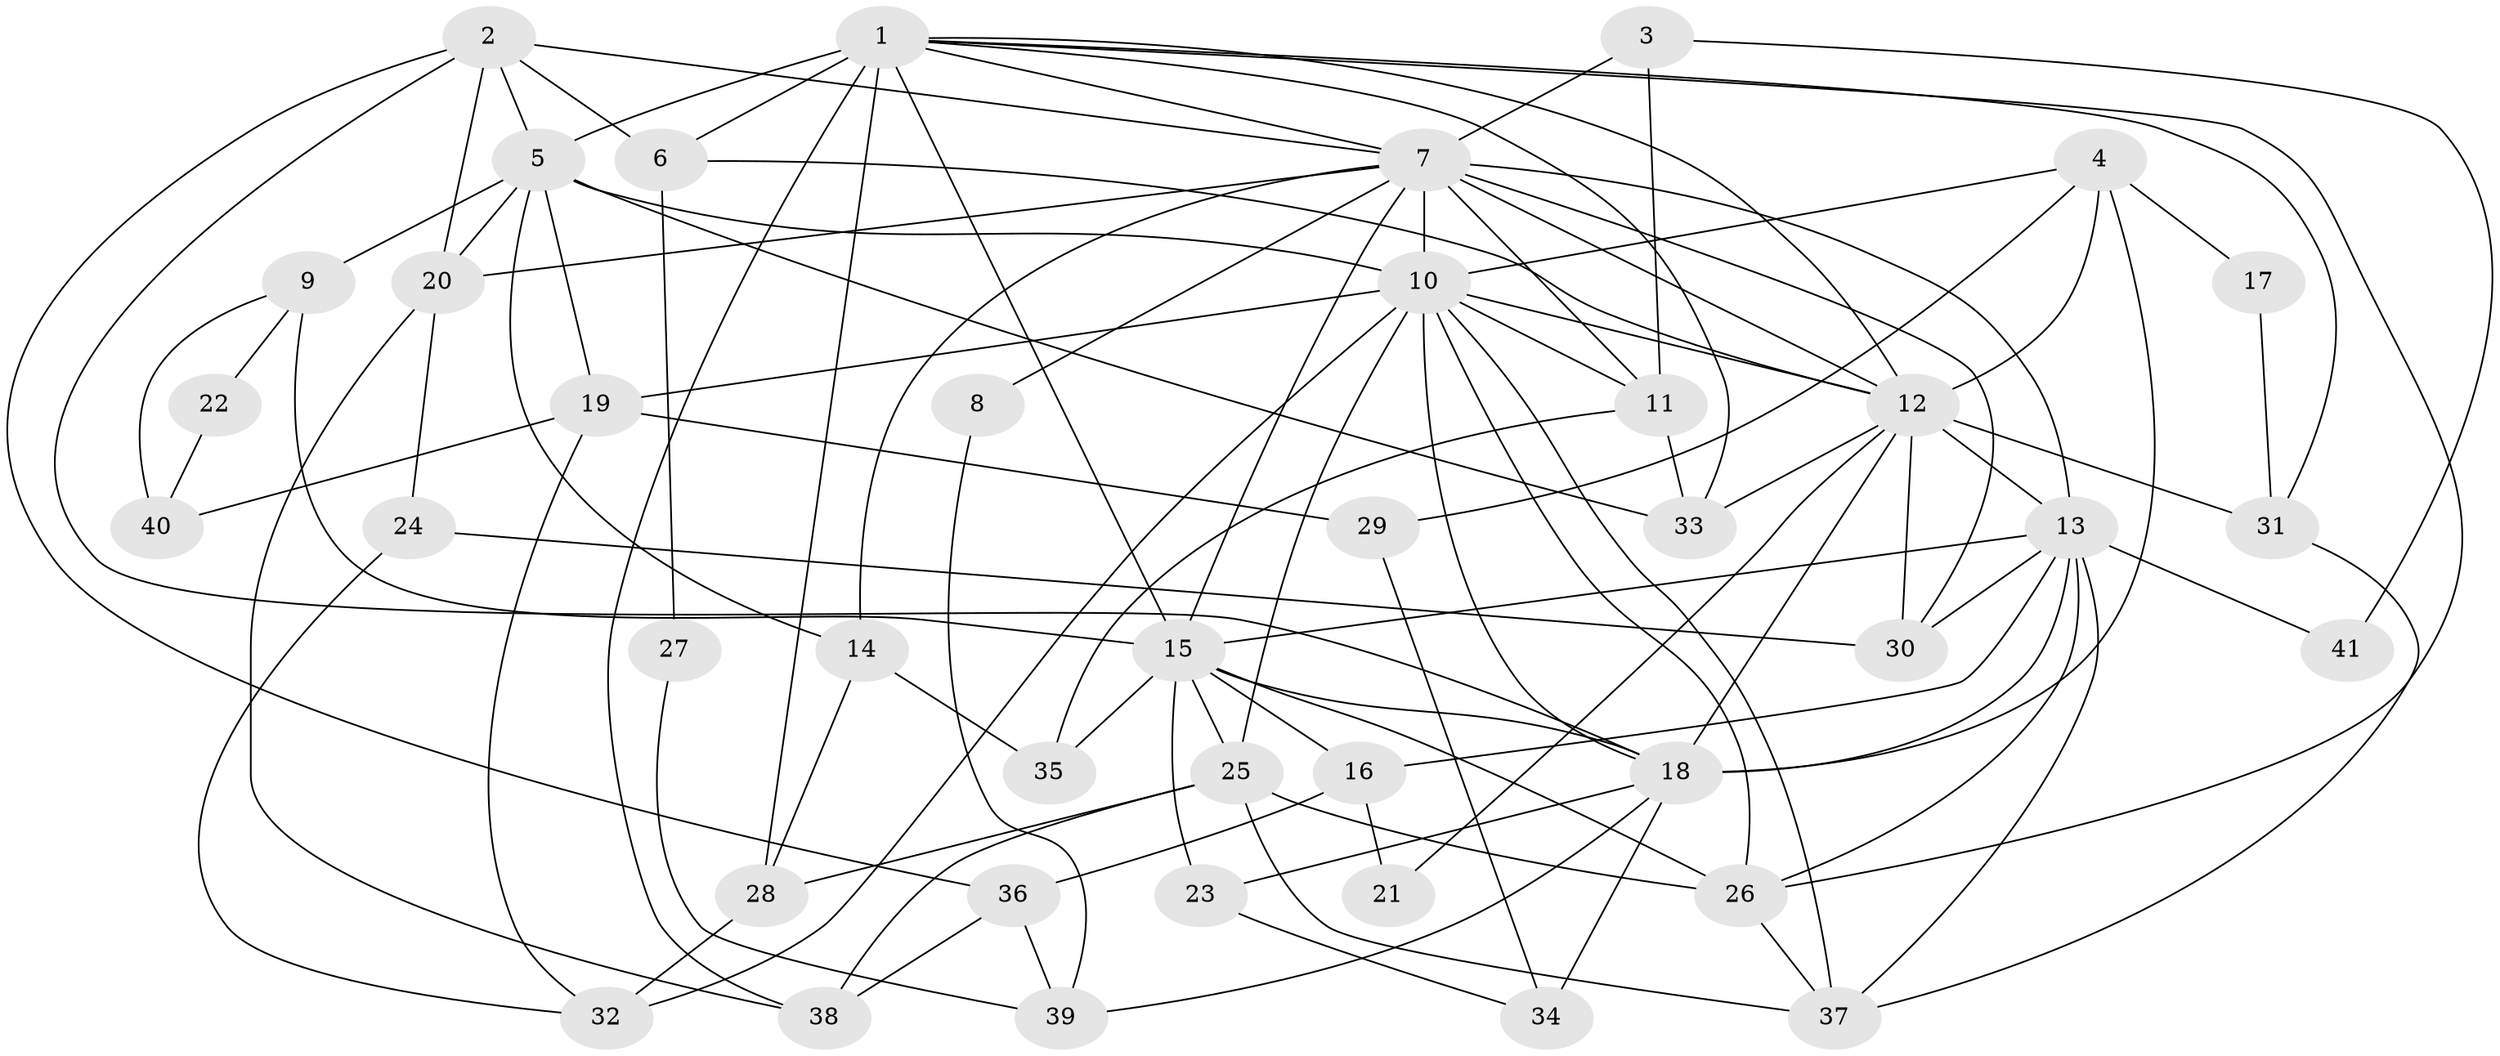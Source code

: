 // original degree distribution, {5: 0.16049382716049382, 3: 0.2716049382716049, 6: 0.04938271604938271, 4: 0.35802469135802467, 2: 0.09876543209876543, 7: 0.037037037037037035, 8: 0.024691358024691357}
// Generated by graph-tools (version 1.1) at 2025/51/03/04/25 22:51:20]
// undirected, 41 vertices, 102 edges
graph export_dot {
  node [color=gray90,style=filled];
  1;
  2;
  3;
  4;
  5;
  6;
  7;
  8;
  9;
  10;
  11;
  12;
  13;
  14;
  15;
  16;
  17;
  18;
  19;
  20;
  21;
  22;
  23;
  24;
  25;
  26;
  27;
  28;
  29;
  30;
  31;
  32;
  33;
  34;
  35;
  36;
  37;
  38;
  39;
  40;
  41;
  1 -- 5 [weight=2.0];
  1 -- 6 [weight=2.0];
  1 -- 7 [weight=1.0];
  1 -- 12 [weight=1.0];
  1 -- 15 [weight=1.0];
  1 -- 26 [weight=1.0];
  1 -- 28 [weight=1.0];
  1 -- 31 [weight=1.0];
  1 -- 33 [weight=1.0];
  1 -- 38 [weight=1.0];
  2 -- 5 [weight=1.0];
  2 -- 6 [weight=2.0];
  2 -- 7 [weight=1.0];
  2 -- 18 [weight=1.0];
  2 -- 20 [weight=2.0];
  2 -- 36 [weight=1.0];
  3 -- 7 [weight=1.0];
  3 -- 11 [weight=1.0];
  3 -- 41 [weight=1.0];
  4 -- 10 [weight=1.0];
  4 -- 12 [weight=2.0];
  4 -- 17 [weight=1.0];
  4 -- 18 [weight=1.0];
  4 -- 29 [weight=1.0];
  5 -- 9 [weight=2.0];
  5 -- 10 [weight=1.0];
  5 -- 14 [weight=1.0];
  5 -- 19 [weight=1.0];
  5 -- 20 [weight=1.0];
  5 -- 33 [weight=4.0];
  6 -- 12 [weight=1.0];
  6 -- 27 [weight=1.0];
  7 -- 8 [weight=1.0];
  7 -- 10 [weight=2.0];
  7 -- 11 [weight=1.0];
  7 -- 12 [weight=2.0];
  7 -- 13 [weight=1.0];
  7 -- 14 [weight=1.0];
  7 -- 15 [weight=1.0];
  7 -- 20 [weight=1.0];
  7 -- 30 [weight=1.0];
  8 -- 39 [weight=1.0];
  9 -- 15 [weight=1.0];
  9 -- 22 [weight=1.0];
  9 -- 40 [weight=1.0];
  10 -- 11 [weight=1.0];
  10 -- 12 [weight=1.0];
  10 -- 18 [weight=2.0];
  10 -- 19 [weight=1.0];
  10 -- 25 [weight=1.0];
  10 -- 26 [weight=1.0];
  10 -- 32 [weight=1.0];
  10 -- 37 [weight=1.0];
  11 -- 33 [weight=1.0];
  11 -- 35 [weight=1.0];
  12 -- 13 [weight=1.0];
  12 -- 18 [weight=1.0];
  12 -- 21 [weight=1.0];
  12 -- 30 [weight=1.0];
  12 -- 31 [weight=1.0];
  12 -- 33 [weight=1.0];
  13 -- 15 [weight=2.0];
  13 -- 16 [weight=1.0];
  13 -- 18 [weight=1.0];
  13 -- 26 [weight=1.0];
  13 -- 30 [weight=1.0];
  13 -- 37 [weight=1.0];
  13 -- 41 [weight=1.0];
  14 -- 28 [weight=1.0];
  14 -- 35 [weight=1.0];
  15 -- 16 [weight=1.0];
  15 -- 18 [weight=1.0];
  15 -- 23 [weight=1.0];
  15 -- 25 [weight=1.0];
  15 -- 26 [weight=1.0];
  15 -- 35 [weight=1.0];
  16 -- 21 [weight=1.0];
  16 -- 36 [weight=1.0];
  17 -- 31 [weight=1.0];
  18 -- 23 [weight=1.0];
  18 -- 34 [weight=1.0];
  18 -- 39 [weight=1.0];
  19 -- 29 [weight=1.0];
  19 -- 32 [weight=1.0];
  19 -- 40 [weight=1.0];
  20 -- 24 [weight=1.0];
  20 -- 38 [weight=1.0];
  22 -- 40 [weight=1.0];
  23 -- 34 [weight=1.0];
  24 -- 30 [weight=1.0];
  24 -- 32 [weight=1.0];
  25 -- 26 [weight=2.0];
  25 -- 28 [weight=1.0];
  25 -- 37 [weight=1.0];
  25 -- 38 [weight=1.0];
  26 -- 37 [weight=1.0];
  27 -- 39 [weight=1.0];
  28 -- 32 [weight=1.0];
  29 -- 34 [weight=1.0];
  31 -- 37 [weight=1.0];
  36 -- 38 [weight=1.0];
  36 -- 39 [weight=1.0];
}
